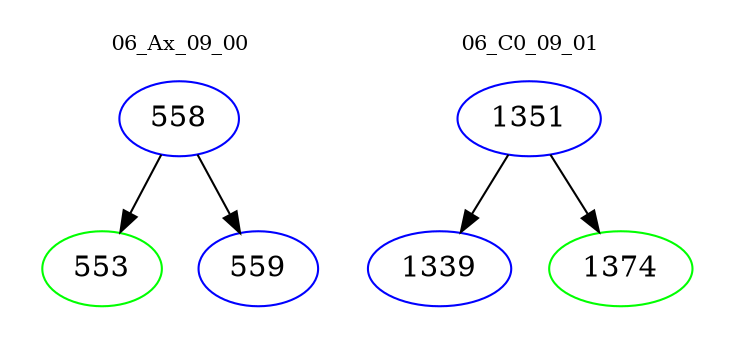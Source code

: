 digraph{
subgraph cluster_0 {
color = white
label = "06_Ax_09_00";
fontsize=10;
T0_558 [label="558", color="blue"]
T0_558 -> T0_553 [color="black"]
T0_553 [label="553", color="green"]
T0_558 -> T0_559 [color="black"]
T0_559 [label="559", color="blue"]
}
subgraph cluster_1 {
color = white
label = "06_C0_09_01";
fontsize=10;
T1_1351 [label="1351", color="blue"]
T1_1351 -> T1_1339 [color="black"]
T1_1339 [label="1339", color="blue"]
T1_1351 -> T1_1374 [color="black"]
T1_1374 [label="1374", color="green"]
}
}
